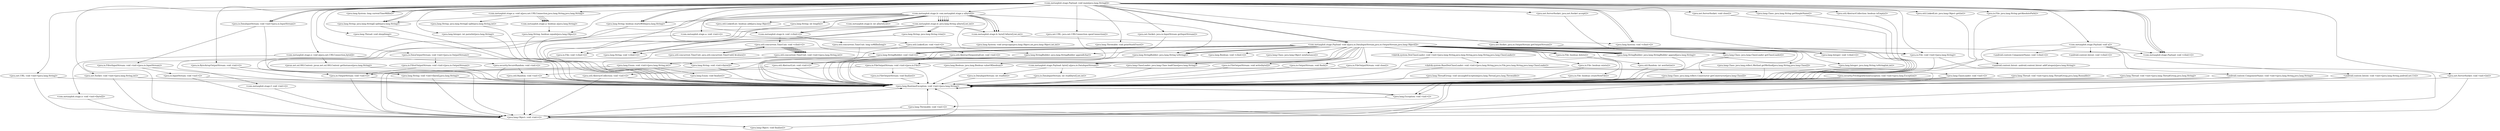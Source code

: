 digraph CallGraph {
"<com.metasploit.stage.Payload: void main(java.lang.String[])>" -> "<java.io.File: void <clinit>()>";
"<com.metasploit.stage.Payload: void main(java.lang.String[])>" -> "<com.metasploit.stage.Payload: void a(java.io.DataInputStream,java.io.OutputStream,java.lang.Object[])>";
"<com.metasploit.stage.Payload: void main(java.lang.String[])>" -> "<java.io.DataInputStream: void <init>(java.io.InputStream)>";
"<com.metasploit.stage.Payload: void main(java.lang.String[])>" -> "<java.io.ByteArrayOutputStream: void <init>()>";
"<com.metasploit.stage.Payload: void main(java.lang.String[])>" -> "<com.metasploit.stage.e: void a(java.net.URLConnection,byte[])>";
"<com.metasploit.stage.Payload: void main(java.lang.String[])>" -> "<com.metasploit.stage.a: void a(java.net.URLConnection,java.lang.String,java.lang.String)>";
"<com.metasploit.stage.Payload: void main(java.lang.String[])>" -> "<java.net.URL: void <init>(java.lang.String)>";
"<com.metasploit.stage.Payload: void main(java.lang.String[])>" -> "<java.lang.System: long currentTimeMillis()>";
"<com.metasploit.stage.Payload: void main(java.lang.String[])>" -> "<java.lang.Thread: void sleep(long)>";
"<com.metasploit.stage.Payload: void main(java.lang.String[])>" -> "<java.net.Socket: void <init>(java.lang.String,int)>";
"<com.metasploit.stage.Payload: void main(java.lang.String[])>" -> "<com.metasploit.stage.Payload: void a(java.io.DataInputStream,java.io.OutputStream,java.lang.Object[])>";
"<com.metasploit.stage.Payload: void main(java.lang.String[])>" -> "<java.io.DataOutputStream: void <init>(java.io.OutputStream)>";
"<com.metasploit.stage.Payload: void main(java.lang.String[])>" -> "<java.io.DataInputStream: void <init>(java.io.InputStream)>";
"<com.metasploit.stage.Payload: void main(java.lang.String[])>" -> "<java.net.ServerSocket: void <init>(int)>";
"<com.metasploit.stage.Payload: void main(java.lang.String[])>" -> "<java.lang.Integer: int parseInt(java.lang.String)>";
"<com.metasploit.stage.Payload: void main(java.lang.String[])>" -> "<java.lang.System: long currentTimeMillis()>";
"<com.metasploit.stage.Payload: void main(java.lang.String[])>" -> "<com.metasploit.stage.Payload: void a()>";
"<com.metasploit.stage.Payload: void main(java.lang.String[])>" -> "<com.metasploit.stage.b: com.metasploit.stage.a a(byte[])>";
"<com.metasploit.stage.Payload: void main(java.lang.String[])>" -> "<java.io.File: void <init>(java.lang.String)>";
"<com.metasploit.stage.Payload: void main(java.lang.String[])>" -> "<java.lang.System: void <clinit>()>";
"<com.metasploit.stage.Payload: void main(java.lang.String[])>" -> "<java.lang.Integer: void <clinit>()>";
"<com.metasploit.stage.Payload: void main(java.lang.String[])>" -> "<com.metasploit.stage.Payload: void <clinit>()>";
"<com.metasploit.stage.Payload: void main(java.lang.String[])>" -> "<java.lang.System: void <clinit>()>";
"<com.metasploit.stage.Payload: void main(java.lang.String[])>" -> "<com.metasploit.stage.b: void <clinit>()>";
"<com.metasploit.stage.Payload: void main(java.lang.String[])>" -> "<com.metasploit.stage.Payload: void <clinit>()>";
"<com.metasploit.stage.Payload: void main(java.lang.String[])>" -> "<com.metasploit.stage.Payload: void <clinit>()>";
"<java.lang.ThreadGroup: void uncaughtException(java.lang.Thread,java.lang.Throwable)>" -> "<java.lang.RuntimeException: void <init>(java.lang.String)>";
"<java.lang.ClassLoader: void <init>()>" -> "<java.lang.Object: void <init>()>";
"<java.lang.ClassLoader: void <init>()>" -> "<java.lang.RuntimeException: void <init>(java.lang.String)>";
"<java.security.PrivilegedActionException: void <init>(java.lang.Exception)>" -> "<java.lang.Exception: void <init>()>";
"<java.security.PrivilegedActionException: void <init>(java.lang.Exception)>" -> "<java.lang.RuntimeException: void <init>(java.lang.String)>";
"<java.lang.Thread: void <init>(java.lang.ThreadGroup,java.lang.Runnable)>" -> "<java.lang.Object: void <init>()>";
"<java.lang.Thread: void <init>(java.lang.ThreadGroup,java.lang.Runnable)>" -> "<java.lang.RuntimeException: void <init>(java.lang.String)>";
"<java.lang.Thread: void <init>(java.lang.ThreadGroup,java.lang.String)>" -> "<java.lang.Object: void <init>()>";
"<java.lang.Thread: void <init>(java.lang.ThreadGroup,java.lang.String)>" -> "<java.lang.RuntimeException: void <init>(java.lang.String)>";
"<com.metasploit.stage.Payload: void a(java.io.DataInputStream,java.io.OutputStream,java.lang.Object[])>" -> "<com.metasploit.stage.Payload: void <clinit>()>";
"<com.metasploit.stage.Payload: void a(java.io.DataInputStream,java.io.OutputStream,java.lang.Object[])>" -> "<java.io.File: void <init>(java.lang.String)>";
"<com.metasploit.stage.Payload: void a(java.io.DataInputStream,java.io.OutputStream,java.lang.Object[])>" -> "<dalvik.system.DexClassLoader: void <init>(java.lang.String,java.lang.String,java.lang.String,java.lang.ClassLoader)>";
"<com.metasploit.stage.Payload: void a(java.io.DataInputStream,java.io.OutputStream,java.lang.Object[])>" -> "<java.io.FileOutputStream: void <init>(java.io.File)>";
"<com.metasploit.stage.Payload: void a(java.io.DataInputStream,java.io.OutputStream,java.lang.Object[])>" -> "<java.io.File: void <init>(java.lang.String)>";
"<com.metasploit.stage.Payload: void a(java.io.DataInputStream,java.io.OutputStream,java.lang.Object[])>" -> "<com.metasploit.stage.Payload: byte[] a(java.io.DataInputStream)>";
"<com.metasploit.stage.Payload: void a(java.io.DataInputStream,java.io.OutputStream,java.lang.Object[])>" -> "<java.lang.String: void <init>(byte[])>";
"<com.metasploit.stage.Payload: void a(java.io.DataInputStream,java.io.OutputStream,java.lang.Object[])>" -> "<com.metasploit.stage.Payload: byte[] a(java.io.DataInputStream)>";
"<com.metasploit.stage.Payload: void a(java.io.DataInputStream,java.io.OutputStream,java.lang.Object[])>" -> "<java.lang.StringBuilder: void <init>()>";
"<com.metasploit.stage.Payload: void a(java.io.DataInputStream,java.io.OutputStream,java.lang.Object[])>" -> "<java.lang.StringBuilder: void <init>()>";
"<com.metasploit.stage.Payload: void a(java.io.DataInputStream,java.io.OutputStream,java.lang.Object[])>" -> "<java.lang.Integer: java.lang.String toString(int,int)>";
"<com.metasploit.stage.Payload: void a(java.io.DataInputStream,java.io.OutputStream,java.lang.Object[])>" -> "<java.util.Random: void <init>()>";
"<com.metasploit.stage.Payload: void a(java.io.DataInputStream,java.io.OutputStream,java.lang.Object[])>" -> "<java.lang.StringBuilder: void <init>()>";
"<com.metasploit.stage.Payload: void a(java.io.DataInputStream,java.io.OutputStream,java.lang.Object[])>" -> "<java.lang.Boolean: java.lang.Boolean valueOf(boolean)>";
"<com.metasploit.stage.Payload: void a(java.io.DataInputStream,java.io.OutputStream,java.lang.Object[])>" -> "<java.lang.String: void <clinit>()>";
"<com.metasploit.stage.Payload: void a(java.io.DataInputStream,java.io.OutputStream,java.lang.Object[])>" -> "<java.lang.Integer: void <clinit>()>";
"<com.metasploit.stage.Payload: void a(java.io.DataInputStream,java.io.OutputStream,java.lang.Object[])>" -> "<java.io.File: void <clinit>()>";
"<com.metasploit.stage.Payload: void a(java.io.DataInputStream,java.io.OutputStream,java.lang.Object[])>" -> "<java.lang.Boolean: void <clinit>()>";
"<java.io.DataInputStream: void <init>(java.io.InputStream)>" -> "<java.io.FilterInputStream: void <init>(java.io.InputStream)>";
"<java.io.DataInputStream: void <init>(java.io.InputStream)>" -> "<java.lang.RuntimeException: void <init>(java.lang.String)>";
"<java.io.ByteArrayOutputStream: void <init>()>" -> "<java.io.OutputStream: void <init>()>";
"<java.io.ByteArrayOutputStream: void <init>()>" -> "<java.lang.RuntimeException: void <init>(java.lang.String)>";
"<com.metasploit.stage.e: void a(java.net.URLConnection,byte[])>" -> "<com.metasploit.stage.e: void <init>(byte[])>";
"<com.metasploit.stage.e: void a(java.net.URLConnection,byte[])>" -> "<java.security.SecureRandom: void <init>()>";
"<com.metasploit.stage.e: void a(java.net.URLConnection,byte[])>" -> "<javax.net.ssl.SSLContext: javax.net.ssl.SSLContext getInstance(java.lang.String)>";
"<com.metasploit.stage.a: void a(java.net.URLConnection,java.lang.String,java.lang.String)>" -> "<com.metasploit.stage.a: boolean a(java.lang.String)>";
"<com.metasploit.stage.a: void a(java.net.URLConnection,java.lang.String,java.lang.String)>" -> "<com.metasploit.stage.a: boolean a(java.lang.String)>";
"<com.metasploit.stage.a: void a(java.net.URLConnection,java.lang.String,java.lang.String)>" -> "<com.metasploit.stage.a: boolean a(java.lang.String)>";
"<com.metasploit.stage.a: void a(java.net.URLConnection,java.lang.String,java.lang.String)>" -> "<com.metasploit.stage.a: boolean a(java.lang.String)>";
"<java.net.URL: void <init>(java.lang.String)>" -> "<java.lang.Object: void <init>()>";
"<java.net.URL: void <init>(java.lang.String)>" -> "<java.lang.RuntimeException: void <init>(java.lang.String)>";
"<java.lang.Thread: void sleep(long)>" -> "<java.lang.RuntimeException: void <init>(java.lang.String)>";
"<java.net.Socket: void <init>(java.lang.String,int)>" -> "<java.lang.Object: void <init>()>";
"<java.net.Socket: void <init>(java.lang.String,int)>" -> "<java.lang.RuntimeException: void <init>(java.lang.String)>";
"<java.io.DataOutputStream: void <init>(java.io.OutputStream)>" -> "<java.io.FilterOutputStream: void <init>(java.io.OutputStream)>";
"<java.io.DataOutputStream: void <init>(java.io.OutputStream)>" -> "<java.lang.RuntimeException: void <init>(java.lang.String)>";
"<java.net.ServerSocket: void <init>(int)>" -> "<java.lang.Object: void <init>()>";
"<java.net.ServerSocket: void <init>(int)>" -> "<java.lang.RuntimeException: void <init>(java.lang.String)>";
"<java.lang.Integer: int parseInt(java.lang.String)>" -> "<java.lang.RuntimeException: void <init>(java.lang.String)>";
"<com.metasploit.stage.Payload: void a()>" -> "<com.metasploit.stage.Payload: void <clinit>()>";
"<com.metasploit.stage.Payload: void a()>" -> "<android.content.ComponentName: void <init>(java.lang.String,java.lang.String)>";
"<com.metasploit.stage.Payload: void a()>" -> "<android.content.Intent: void <init>(java.lang.String,android.net.Uri)>";
"<com.metasploit.stage.Payload: void a()>" -> "<android.content.ComponentName: void <clinit>()>";
"<com.metasploit.stage.Payload: void a()>" -> "<android.content.Intent: void <clinit>()>";
"<com.metasploit.stage.b: com.metasploit.stage.a a(byte[])>" -> "<com.metasploit.stage.b: void <clinit>()>";
"<com.metasploit.stage.b: com.metasploit.stage.a a(byte[])>" -> "<java.lang.StringBuilder: void <init>()>";
"<com.metasploit.stage.b: com.metasploit.stage.a a(byte[])>" -> "<com.metasploit.stage.b: byte[] b(byte[],int,int)>";
"<com.metasploit.stage.b: com.metasploit.stage.a a(byte[])>" -> "<com.metasploit.stage.b: java.lang.String a(byte[],int,int)>";
"<com.metasploit.stage.b: com.metasploit.stage.a a(byte[])>" -> "<com.metasploit.stage.b: java.lang.String a(byte[],int,int)>";
"<com.metasploit.stage.b: com.metasploit.stage.a a(byte[])>" -> "<com.metasploit.stage.b: java.lang.String a(byte[],int,int)>";
"<com.metasploit.stage.b: com.metasploit.stage.a a(byte[])>" -> "<com.metasploit.stage.b: java.lang.String a(byte[],int,int)>";
"<com.metasploit.stage.b: com.metasploit.stage.a a(byte[])>" -> "<com.metasploit.stage.b: int a(byte[],int)>";
"<com.metasploit.stage.b: com.metasploit.stage.a a(byte[])>" -> "<com.metasploit.stage.b: int a(byte[],int)>";
"<com.metasploit.stage.b: com.metasploit.stage.a a(byte[])>" -> "<com.metasploit.stage.b: java.lang.String a(byte[],int,int)>";
"<com.metasploit.stage.b: com.metasploit.stage.a a(byte[])>" -> "<com.metasploit.stage.f: void <init>()>";
"<com.metasploit.stage.b: com.metasploit.stage.a a(byte[])>" -> "<com.metasploit.stage.b: java.lang.String a(byte[],int,int)>";
"<com.metasploit.stage.b: com.metasploit.stage.a a(byte[])>" -> "<com.metasploit.stage.b: byte[] b(byte[],int,int)>";
"<com.metasploit.stage.b: com.metasploit.stage.a a(byte[])>" -> "<com.metasploit.stage.b: byte[] b(byte[],int,int)>";
"<com.metasploit.stage.b: com.metasploit.stage.a a(byte[])>" -> "<com.metasploit.stage.b: int a(byte[],int)>";
"<com.metasploit.stage.b: com.metasploit.stage.a a(byte[])>" -> "<com.metasploit.stage.b: int a(byte[],int)>";
"<com.metasploit.stage.b: com.metasploit.stage.a a(byte[])>" -> "<com.metasploit.stage.a: void <init>()>";
"<java.io.File: void <init>(java.lang.String)>" -> "<java.lang.Object: void <init>()>";
"<java.io.File: void <init>(java.lang.String)>" -> "<java.lang.RuntimeException: void <init>(java.lang.String)>";
"<com.metasploit.stage.b: void <clinit>()>" -> "<java.util.concurrent.TimeUnit: void <clinit>()>";
"<java.lang.RuntimeException: void <init>(java.lang.String)>" -> "<java.lang.Exception: void <init>()>";
"<java.lang.RuntimeException: void <init>(java.lang.String)>" -> "<java.lang.RuntimeException: void <init>(java.lang.String)>";
"<java.lang.Object: void <init>()>" -> "<java.lang.Object: void finalize()>";
"<java.lang.Object: void <init>()>" -> "<java.lang.RuntimeException: void <init>(java.lang.String)>";
"<java.lang.Exception: void <init>()>" -> "<java.lang.Throwable: void <init>()>";
"<java.lang.Exception: void <init>()>" -> "<java.lang.RuntimeException: void <init>(java.lang.String)>";
"<dalvik.system.DexClassLoader: void <init>(java.lang.String,java.lang.String,java.lang.String,java.lang.ClassLoader)>" -> "<dalvik.system.BaseDexClassLoader: void <init>(java.lang.String,java.io.File,java.lang.String,java.lang.ClassLoader)>";
"<dalvik.system.DexClassLoader: void <init>(java.lang.String,java.lang.String,java.lang.String,java.lang.ClassLoader)>" -> "<java.lang.RuntimeException: void <init>(java.lang.String)>";
"<java.io.FileOutputStream: void <init>(java.io.File)>" -> "<java.io.FileOutputStream: void finalize()>";
"<java.io.FileOutputStream: void <init>(java.io.File)>" -> "<java.lang.RuntimeException: void <init>(java.lang.String)>";
"<java.io.FileOutputStream: void <init>(java.io.File)>" -> "<java.io.OutputStream: void <init>()>";
"<com.metasploit.stage.Payload: byte[] a(java.io.DataInputStream)>" -> "<java.lang.Exception: void <init>()>";
"<java.lang.String: void <init>(byte[])>" -> "<java.lang.Object: void <init>()>";
"<java.lang.String: void <init>(byte[])>" -> "<java.lang.RuntimeException: void <init>(java.lang.String)>";
"<java.lang.StringBuilder: void <init>()>" -> "<java.lang.Object: void <init>()>";
"<java.lang.StringBuilder: void <init>()>" -> "<java.lang.RuntimeException: void <init>(java.lang.String)>";
"<java.lang.Integer: java.lang.String toString(int,int)>" -> "<java.lang.RuntimeException: void <init>(java.lang.String)>";
"<java.util.Random: void <init>()>" -> "<java.lang.Object: void <init>()>";
"<java.util.Random: void <init>()>" -> "<java.lang.RuntimeException: void <init>(java.lang.String)>";
"<java.lang.Boolean: java.lang.Boolean valueOf(boolean)>" -> "<java.lang.RuntimeException: void <init>(java.lang.String)>";
"<java.io.FilterInputStream: void <init>(java.io.InputStream)>" -> "<java.io.InputStream: void <init>()>";
"<java.io.FilterInputStream: void <init>(java.io.InputStream)>" -> "<java.lang.RuntimeException: void <init>(java.lang.String)>";
"<java.io.OutputStream: void <init>()>" -> "<java.lang.Object: void <init>()>";
"<java.io.OutputStream: void <init>()>" -> "<java.lang.RuntimeException: void <init>(java.lang.String)>";
"<com.metasploit.stage.e: void <init>(byte[])>" -> "<java.lang.Object: void <init>()>";
"<java.security.SecureRandom: void <init>()>" -> "<java.util.Random: void <init>()>";
"<java.security.SecureRandom: void <init>()>" -> "<java.lang.RuntimeException: void <init>(java.lang.String)>";
"<javax.net.ssl.SSLContext: javax.net.ssl.SSLContext getInstance(java.lang.String)>" -> "<java.lang.RuntimeException: void <init>(java.lang.String)>";
"<java.io.FilterOutputStream: void <init>(java.io.OutputStream)>" -> "<java.io.OutputStream: void <init>()>";
"<java.io.FilterOutputStream: void <init>(java.io.OutputStream)>" -> "<java.lang.RuntimeException: void <init>(java.lang.String)>";
"<android.content.ComponentName: void <init>(java.lang.String,java.lang.String)>" -> "<java.lang.Object: void <init>()>";
"<android.content.ComponentName: void <init>(java.lang.String,java.lang.String)>" -> "<java.lang.RuntimeException: void <init>(java.lang.String)>";
"<android.content.Intent: void <init>(java.lang.String,android.net.Uri)>" -> "<java.lang.Object: void <init>()>";
"<android.content.Intent: void <init>(java.lang.String,android.net.Uri)>" -> "<java.lang.RuntimeException: void <init>(java.lang.String)>";
"<com.metasploit.stage.b: byte[] b(byte[],int,int)>" -> "<java.lang.System: void <clinit>()>";
"<com.metasploit.stage.b: byte[] b(byte[],int,int)>" -> "<java.lang.System: void arraycopy(java.lang.Object,int,java.lang.Object,int,int)>";
"<com.metasploit.stage.b: java.lang.String a(byte[],int,int)>" -> "<com.metasploit.stage.b: void <clinit>()>";
"<com.metasploit.stage.b: java.lang.String a(byte[],int,int)>" -> "<java.lang.String: void <init>(byte[])>";
"<com.metasploit.stage.b: java.lang.String a(byte[],int,int)>" -> "<java.lang.String: void <init>(byte[],java.lang.String)>";
"<com.metasploit.stage.b: java.lang.String a(byte[],int,int)>" -> "<com.metasploit.stage.b: byte[] b(byte[],int,int)>";
"<com.metasploit.stage.b: java.lang.String a(byte[],int,int)>" -> "<java.lang.String: void <clinit>()>";
"<com.metasploit.stage.b: java.lang.String a(byte[],int,int)>" -> "<java.lang.String: void <clinit>()>";
"<com.metasploit.stage.f: void <init>()>" -> "<java.lang.Object: void <init>()>";
"<com.metasploit.stage.a: void <init>()>" -> "<java.lang.Object: void <init>()>";
"<com.metasploit.stage.a: void <init>()>" -> "<java.util.LinkedList: void <init>()>";
"<java.util.concurrent.TimeUnit: void <clinit>()>" -> "<java.util.concurrent.TimeUnit: void <init>(java.lang.String,int)>";
"<java.util.concurrent.TimeUnit: void <clinit>()>" -> "<java.util.concurrent.TimeUnit: java.util.concurrent.TimeUnit[] $values()>";
"<java.util.concurrent.TimeUnit: void <clinit>()>" -> "<java.util.concurrent.TimeUnit: void <init>(java.lang.String,int)>";
"<java.util.concurrent.TimeUnit: void <clinit>()>" -> "<java.util.concurrent.TimeUnit: void <init>(java.lang.String,int)>";
"<java.util.concurrent.TimeUnit: void <clinit>()>" -> "<java.util.concurrent.TimeUnit: void <init>(java.lang.String,int)>";
"<java.util.concurrent.TimeUnit: void <clinit>()>" -> "<java.util.concurrent.TimeUnit: void <init>(java.lang.String,int)>";
"<java.util.concurrent.TimeUnit: void <clinit>()>" -> "<java.util.concurrent.TimeUnit: void <init>(java.lang.String,int)>";
"<java.util.concurrent.TimeUnit: void <clinit>()>" -> "<java.util.concurrent.TimeUnit: void <init>(java.lang.String,int)>";
"<java.lang.Object: void finalize()>" -> "<java.lang.RuntimeException: void <init>(java.lang.String)>";
"<java.lang.Throwable: void <init>()>" -> "<java.lang.Object: void <init>()>";
"<java.lang.Throwable: void <init>()>" -> "<java.lang.RuntimeException: void <init>(java.lang.String)>";
"<dalvik.system.BaseDexClassLoader: void <init>(java.lang.String,java.io.File,java.lang.String,java.lang.ClassLoader)>" -> "<java.lang.ClassLoader: void <init>()>";
"<dalvik.system.BaseDexClassLoader: void <init>(java.lang.String,java.io.File,java.lang.String,java.lang.ClassLoader)>" -> "<java.lang.RuntimeException: void <init>(java.lang.String)>";
"<java.io.FileOutputStream: void finalize()>" -> "<java.lang.RuntimeException: void <init>(java.lang.String)>";
"<java.io.InputStream: void <init>()>" -> "<java.lang.Object: void <init>()>";
"<java.io.InputStream: void <init>()>" -> "<java.lang.RuntimeException: void <init>(java.lang.String)>";
"<java.lang.String: void <init>(byte[],java.lang.String)>" -> "<java.lang.Object: void <init>()>";
"<java.lang.String: void <init>(byte[],java.lang.String)>" -> "<java.lang.RuntimeException: void <init>(java.lang.String)>";
"<java.util.LinkedList: void <init>()>" -> "<java.util.AbstractSequentialList: void <init>()>";
"<java.util.LinkedList: void <init>()>" -> "<java.lang.RuntimeException: void <init>(java.lang.String)>";
"<java.util.concurrent.TimeUnit: void <init>(java.lang.String,int)>" -> "<java.lang.Enum: void <init>(java.lang.String,int)>";
"<java.util.concurrent.TimeUnit: java.util.concurrent.TimeUnit[] $values()>" -> "<java.util.concurrent.TimeUnit: void <clinit>()>";
"<java.util.AbstractSequentialList: void <init>()>" -> "<java.util.AbstractList: void <init>()>";
"<java.util.AbstractSequentialList: void <init>()>" -> "<java.lang.RuntimeException: void <init>(java.lang.String)>";
"<java.lang.Enum: void <init>(java.lang.String,int)>" -> "<java.lang.Enum: void finalize()>";
"<java.lang.Enum: void <init>(java.lang.String,int)>" -> "<java.lang.RuntimeException: void <init>(java.lang.String)>";
"<java.lang.Enum: void <init>(java.lang.String,int)>" -> "<java.lang.Object: void <init>()>";
"<java.util.AbstractList: void <init>()>" -> "<java.util.AbstractCollection: void <init>()>";
"<java.util.AbstractList: void <init>()>" -> "<java.lang.RuntimeException: void <init>(java.lang.String)>";
"<java.lang.Enum: void finalize()>" -> "<java.lang.RuntimeException: void <init>(java.lang.String)>";
"<java.util.AbstractCollection: void <init>()>" -> "<java.lang.Object: void <init>()>";
"<java.util.AbstractCollection: void <init>()>" -> "<java.lang.RuntimeException: void <init>(java.lang.String)>";
"<com.metasploit.stage.b: java.lang.String a(byte[],int,int)>" -> "<java.lang.String: java.lang.String trim()>";
"<com.metasploit.stage.b: java.lang.String a(byte[],int,int)>" -> "<java.lang.String: java.lang.String trim()>";
"<java.lang.String: java.lang.String trim()>" -> "<java.lang.RuntimeException: void <init>(java.lang.String)>";
"<com.metasploit.stage.a: boolean a(java.lang.String)>" -> "<java.lang.String: boolean equals(java.lang.Object)>";
"<java.lang.String: boolean equals(java.lang.Object)>" -> "<java.lang.RuntimeException: void <init>(java.lang.String)>";
"<com.metasploit.stage.b: void <clinit>()>" -> "<java.util.concurrent.TimeUnit: long toMillis(long)>";
"<java.util.concurrent.TimeUnit: long toMillis(long)>" -> "<java.lang.RuntimeException: void <init>(java.lang.String)>";
"<com.metasploit.stage.b: com.metasploit.stage.a a(byte[])>" -> "<java.lang.StringBuilder: java.lang.StringBuilder append(char)>";
"<com.metasploit.stage.b: com.metasploit.stage.a a(byte[])>" -> "<java.lang.StringBuilder: java.lang.String toString()>";
"<java.lang.StringBuilder: java.lang.StringBuilder append(char)>" -> "<java.lang.RuntimeException: void <init>(java.lang.String)>";
"<java.lang.StringBuilder: java.lang.String toString()>" -> "<java.lang.RuntimeException: void <init>(java.lang.String)>";
"<com.metasploit.stage.b: com.metasploit.stage.a a(byte[])>" -> "<java.lang.String: boolean startsWith(java.lang.String)>";
"<com.metasploit.stage.b: com.metasploit.stage.a a(byte[])>" -> "<java.lang.String: int length()>";
"<java.lang.String: boolean startsWith(java.lang.String)>" -> "<java.lang.RuntimeException: void <init>(java.lang.String)>";
"<java.lang.String: int length()>" -> "<java.lang.RuntimeException: void <init>(java.lang.String)>";
"<com.metasploit.stage.Payload: void a()>" -> "<android.content.Intent: android.content.Intent addCategory(java.lang.String)>";
"<android.content.Intent: android.content.Intent addCategory(java.lang.String)>" -> "<java.lang.RuntimeException: void <init>(java.lang.String)>";
"<com.metasploit.stage.Payload: void a(java.io.DataInputStream,java.io.OutputStream,java.lang.Object[])>" -> "<java.lang.ClassLoader: java.lang.Class loadClass(java.lang.String)>";
"<java.lang.ClassLoader: java.lang.Class loadClass(java.lang.String)>" -> "<java.lang.RuntimeException: void <init>(java.lang.String)>";
"<com.metasploit.stage.Payload: void a(java.io.DataInputStream,java.io.OutputStream,java.lang.Object[])>" -> "<java.io.FileOutputStream: void write(byte[])>";
"<com.metasploit.stage.Payload: void a(java.io.DataInputStream,java.io.OutputStream,java.lang.Object[])>" -> "<java.io.OutputStream: void flush()>";
"<com.metasploit.stage.Payload: void a(java.io.DataInputStream,java.io.OutputStream,java.lang.Object[])>" -> "<java.io.FileOutputStream: void close()>";
"<java.io.FileOutputStream: void write(byte[])>" -> "<java.lang.RuntimeException: void <init>(java.lang.String)>";
"<java.io.OutputStream: void flush()>" -> "<java.lang.RuntimeException: void <init>(java.lang.String)>";
"<java.io.FileOutputStream: void close()>" -> "<java.lang.RuntimeException: void <init>(java.lang.String)>";
"<com.metasploit.stage.Payload: void a(java.io.DataInputStream,java.io.OutputStream,java.lang.Object[])>" -> "<java.io.File: boolean exists()>";
"<com.metasploit.stage.Payload: void a(java.io.DataInputStream,java.io.OutputStream,java.lang.Object[])>" -> "<java.io.File: boolean createNewFile()>";
"<com.metasploit.stage.Payload: void a(java.io.DataInputStream,java.io.OutputStream,java.lang.Object[])>" -> "<java.io.File: boolean delete()>";
"<com.metasploit.stage.Payload: void a(java.io.DataInputStream,java.io.OutputStream,java.lang.Object[])>" -> "<java.io.File: boolean delete()>";
"<java.io.File: boolean exists()>" -> "<java.lang.RuntimeException: void <init>(java.lang.String)>";
"<java.io.File: boolean createNewFile()>" -> "<java.lang.RuntimeException: void <init>(java.lang.String)>";
"<java.io.File: boolean delete()>" -> "<java.lang.RuntimeException: void <init>(java.lang.String)>";
"<com.metasploit.stage.Payload: void a(java.io.DataInputStream,java.io.OutputStream,java.lang.Object[])>" -> "<java.util.Random: int nextInt(int)>";
"<java.util.Random: int nextInt(int)>" -> "<java.lang.RuntimeException: void <init>(java.lang.String)>";
"<com.metasploit.stage.Payload: void a(java.io.DataInputStream,java.io.OutputStream,java.lang.Object[])>" -> "<java.lang.StringBuilder: java.lang.StringBuilder append(java.lang.String)>";
"<com.metasploit.stage.Payload: void a(java.io.DataInputStream,java.io.OutputStream,java.lang.Object[])>" -> "<java.lang.StringBuilder: java.lang.StringBuilder append(char)>";
"<com.metasploit.stage.Payload: void a(java.io.DataInputStream,java.io.OutputStream,java.lang.Object[])>" -> "<java.lang.StringBuilder: java.lang.StringBuilder append(java.lang.String)>";
"<com.metasploit.stage.Payload: void a(java.io.DataInputStream,java.io.OutputStream,java.lang.Object[])>" -> "<java.lang.StringBuilder: java.lang.String toString()>";
"<com.metasploit.stage.Payload: void a(java.io.DataInputStream,java.io.OutputStream,java.lang.Object[])>" -> "<java.lang.StringBuilder: java.lang.StringBuilder append(java.lang.String)>";
"<com.metasploit.stage.Payload: void a(java.io.DataInputStream,java.io.OutputStream,java.lang.Object[])>" -> "<java.lang.StringBuilder: java.lang.StringBuilder append(java.lang.String)>";
"<com.metasploit.stage.Payload: void a(java.io.DataInputStream,java.io.OutputStream,java.lang.Object[])>" -> "<java.lang.StringBuilder: java.lang.String toString()>";
"<com.metasploit.stage.Payload: void a(java.io.DataInputStream,java.io.OutputStream,java.lang.Object[])>" -> "<java.lang.StringBuilder: java.lang.StringBuilder append(java.lang.String)>";
"<com.metasploit.stage.Payload: void a(java.io.DataInputStream,java.io.OutputStream,java.lang.Object[])>" -> "<java.lang.StringBuilder: java.lang.StringBuilder append(java.lang.String)>";
"<com.metasploit.stage.Payload: void a(java.io.DataInputStream,java.io.OutputStream,java.lang.Object[])>" -> "<java.lang.StringBuilder: java.lang.String toString()>";
"<java.lang.StringBuilder: java.lang.StringBuilder append(java.lang.String)>" -> "<java.lang.RuntimeException: void <init>(java.lang.String)>";
"<com.metasploit.stage.Payload: void main(java.lang.String[])>" -> "<java.net.URL: java.net.URLConnection openConnection()>";
"<java.net.URL: java.net.URLConnection openConnection()>" -> "<java.lang.RuntimeException: void <init>(java.lang.String)>";
"<com.metasploit.stage.Payload: void main(java.lang.String[])>" -> "<java.lang.Throwable: void printStackTrace()>";
"<java.lang.Throwable: void printStackTrace()>" -> "<java.lang.RuntimeException: void <init>(java.lang.String)>";
"<com.metasploit.stage.Payload: void main(java.lang.String[])>" -> "<java.net.Socket: java.io.InputStream getInputStream()>";
"<com.metasploit.stage.Payload: void main(java.lang.String[])>" -> "<java.net.Socket: java.io.OutputStream getOutputStream()>";
"<java.net.Socket: java.io.InputStream getInputStream()>" -> "<java.lang.RuntimeException: void <init>(java.lang.String)>";
"<java.net.Socket: java.io.OutputStream getOutputStream()>" -> "<java.lang.RuntimeException: void <init>(java.lang.String)>";
"<com.metasploit.stage.Payload: byte[] a(java.io.DataInputStream)>" -> "<java.io.DataInputStream: int readInt()>";
"<com.metasploit.stage.Payload: byte[] a(java.io.DataInputStream)>" -> "<java.io.DataInputStream: int read(byte[],int,int)>";
"<java.io.DataInputStream: int readInt()>" -> "<java.lang.RuntimeException: void <init>(java.lang.String)>";
"<java.io.DataInputStream: int read(byte[],int,int)>" -> "<java.lang.RuntimeException: void <init>(java.lang.String)>";
"<com.metasploit.stage.Payload: void main(java.lang.String[])>" -> "<java.net.ServerSocket: java.net.Socket accept()>";
"<com.metasploit.stage.Payload: void main(java.lang.String[])>" -> "<java.net.ServerSocket: void close()>";
"<java.net.ServerSocket: java.net.Socket accept()>" -> "<java.lang.RuntimeException: void <init>(java.lang.String)>";
"<java.net.ServerSocket: void close()>" -> "<java.lang.RuntimeException: void <init>(java.lang.String)>";
"<com.metasploit.stage.Payload: void a(java.io.DataInputStream,java.io.OutputStream,java.lang.Object[])>" -> "<java.lang.Class: java.lang.ClassLoader getClassLoader()>";
"<com.metasploit.stage.Payload: void a(java.io.DataInputStream,java.io.OutputStream,java.lang.Object[])>" -> "<java.lang.Class: java.lang.reflect.Constructor getConstructor(java.lang.Class[])>";
"<com.metasploit.stage.Payload: void a(java.io.DataInputStream,java.io.OutputStream,java.lang.Object[])>" -> "<java.lang.Class: java.lang.ClassLoader getClassLoader()>";
"<com.metasploit.stage.Payload: void a(java.io.DataInputStream,java.io.OutputStream,java.lang.Object[])>" -> "<java.lang.Class: java.lang.Object newInstance()>";
"<com.metasploit.stage.Payload: void a(java.io.DataInputStream,java.io.OutputStream,java.lang.Object[])>" -> "<java.lang.Class: java.lang.reflect.Method getMethod(java.lang.String,java.lang.Class[])>";
"<java.lang.Class: java.lang.ClassLoader getClassLoader()>" -> "<java.lang.RuntimeException: void <init>(java.lang.String)>";
"<java.lang.Class: java.lang.reflect.Constructor getConstructor(java.lang.Class[])>" -> "<java.lang.RuntimeException: void <init>(java.lang.String)>";
"<java.lang.Class: java.lang.reflect.Method getMethod(java.lang.String,java.lang.Class[])>" -> "<java.lang.RuntimeException: void <init>(java.lang.String)>";
"<com.metasploit.stage.Payload: void main(java.lang.String[])>" -> "<java.lang.Class: java.lang.String getSimpleName()>";
"<java.lang.Class: java.lang.String getSimpleName()>" -> "<java.lang.RuntimeException: void <init>(java.lang.String)>";
"<com.metasploit.stage.Payload: void main(java.lang.String[])>" -> "<java.util.AbstractCollection: boolean isEmpty()>";
"<com.metasploit.stage.Payload: void main(java.lang.String[])>" -> "<java.util.LinkedList: java.lang.Object get(int)>";
"<java.util.AbstractCollection: boolean isEmpty()>" -> "<java.lang.RuntimeException: void <init>(java.lang.String)>";
"<java.util.LinkedList: java.lang.Object get(int)>" -> "<java.lang.RuntimeException: void <init>(java.lang.String)>";
"<com.metasploit.stage.Payload: void main(java.lang.String[])>" -> "<java.lang.String: boolean startsWith(java.lang.String)>";
"<com.metasploit.stage.Payload: void main(java.lang.String[])>" -> "<java.lang.String: java.lang.String[] split(java.lang.String)>";
"<com.metasploit.stage.Payload: void main(java.lang.String[])>" -> "<java.lang.String: boolean startsWith(java.lang.String)>";
"<java.lang.String: java.lang.String[] split(java.lang.String)>" -> "<java.lang.RuntimeException: void <init>(java.lang.String)>";
"<com.metasploit.stage.Payload: void main(java.lang.String[])>" -> "<java.io.File: java.lang.String getAbsolutePath()>";
"<java.io.File: java.lang.String getAbsolutePath()>" -> "<java.lang.RuntimeException: void <init>(java.lang.String)>";
"<com.metasploit.stage.Payload: void main(java.lang.String[])>" -> "<java.lang.String: java.lang.String[] split(java.lang.String)>";
"<com.metasploit.stage.Payload: void main(java.lang.String[])>" -> "<java.lang.String: boolean equals(java.lang.Object)>";
"<com.metasploit.stage.a: void a(java.net.URLConnection,java.lang.String,java.lang.String)>" -> "<java.lang.String: java.lang.String[] split(java.lang.String)>";
"<com.metasploit.stage.a: void a(java.net.URLConnection,java.lang.String,java.lang.String)>" -> "<java.lang.String: java.lang.String[] split(java.lang.String,int)>";
"<java.lang.String: java.lang.String[] split(java.lang.String,int)>" -> "<java.lang.RuntimeException: void <init>(java.lang.String)>";
"<com.metasploit.stage.b: com.metasploit.stage.a a(byte[])>" -> "<java.util.LinkedList: boolean add(java.lang.Object)>";
"<java.util.LinkedList: boolean add(java.lang.Object)>" -> "<java.lang.RuntimeException: void <init>(java.lang.String)>";
}
